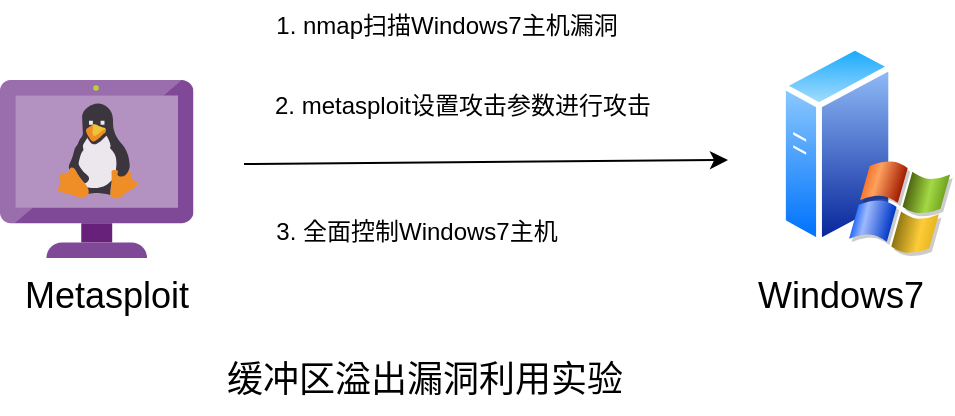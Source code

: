 <mxfile version="24.2.5" type="github">
  <diagram name="第 1 页" id="if8XLQDDpq4Y46Zh3Ne9">
    <mxGraphModel dx="1002" dy="543" grid="0" gridSize="10" guides="1" tooltips="1" connect="1" arrows="1" fold="1" page="1" pageScale="1" pageWidth="827" pageHeight="1169" math="0" shadow="0">
      <root>
        <mxCell id="0" />
        <mxCell id="1" parent="0" />
        <mxCell id="am-YZdn-36sNqQUv7T_v-1" value="" style="image;aspect=fixed;perimeter=ellipsePerimeter;html=1;align=center;shadow=0;dashed=0;spacingTop=3;image=img/lib/active_directory/windows_server_2.svg;" vertex="1" parent="1">
          <mxGeometry x="530" y="227" width="86.4" height="108" as="geometry" />
        </mxCell>
        <mxCell id="am-YZdn-36sNqQUv7T_v-2" value="" style="image;sketch=0;aspect=fixed;html=1;points=[];align=center;fontSize=12;image=img/lib/mscae/VM_Linux_Non_Azure.svg;" vertex="1" parent="1">
          <mxGeometry x="140" y="246" width="96.74" height="89" as="geometry" />
        </mxCell>
        <mxCell id="am-YZdn-36sNqQUv7T_v-3" value="Metasploit" style="text;html=1;align=center;verticalAlign=middle;resizable=0;points=[];autosize=1;strokeColor=none;fillColor=none;fontSize=18;" vertex="1" parent="1">
          <mxGeometry x="143" y="337" width="100" height="34" as="geometry" />
        </mxCell>
        <mxCell id="am-YZdn-36sNqQUv7T_v-4" value="Windows7" style="text;html=1;align=center;verticalAlign=middle;resizable=0;points=[];autosize=1;strokeColor=none;fillColor=none;fontSize=18;" vertex="1" parent="1">
          <mxGeometry x="509" y="337" width="101" height="34" as="geometry" />
        </mxCell>
        <mxCell id="am-YZdn-36sNqQUv7T_v-5" value="" style="endArrow=classic;html=1;rounded=0;" edge="1" parent="1">
          <mxGeometry width="50" height="50" relative="1" as="geometry">
            <mxPoint x="262" y="288" as="sourcePoint" />
            <mxPoint x="504" y="286" as="targetPoint" />
          </mxGeometry>
        </mxCell>
        <mxCell id="am-YZdn-36sNqQUv7T_v-6" value="1. nmap扫描Windows7主机漏洞" style="text;html=1;align=center;verticalAlign=middle;resizable=0;points=[];autosize=1;strokeColor=none;fillColor=none;" vertex="1" parent="1">
          <mxGeometry x="268" y="206" width="189" height="26" as="geometry" />
        </mxCell>
        <mxCell id="am-YZdn-36sNqQUv7T_v-7" value="2. metasploit设置攻击参数进行攻击" style="text;html=1;align=center;verticalAlign=middle;resizable=0;points=[];autosize=1;strokeColor=none;fillColor=none;" vertex="1" parent="1">
          <mxGeometry x="268" y="246" width="206" height="26" as="geometry" />
        </mxCell>
        <mxCell id="am-YZdn-36sNqQUv7T_v-8" value="3. 全面控制Windows7主机" style="text;html=1;align=center;verticalAlign=middle;resizable=0;points=[];autosize=1;strokeColor=none;fillColor=none;" vertex="1" parent="1">
          <mxGeometry x="268" y="309" width="159" height="26" as="geometry" />
        </mxCell>
        <mxCell id="am-YZdn-36sNqQUv7T_v-9" value="&lt;font style=&quot;font-size: 18px;&quot;&gt;缓冲区溢出漏洞利用实验&lt;/font&gt;" style="text;html=1;align=center;verticalAlign=middle;resizable=0;points=[];autosize=1;strokeColor=none;fillColor=none;" vertex="1" parent="1">
          <mxGeometry x="244" y="379" width="216" height="34" as="geometry" />
        </mxCell>
      </root>
    </mxGraphModel>
  </diagram>
</mxfile>

